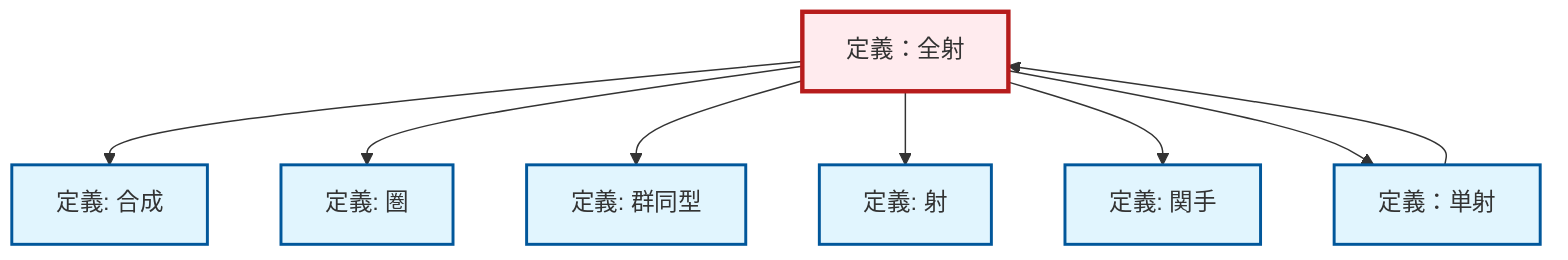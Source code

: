 graph TD
    classDef definition fill:#e1f5fe,stroke:#01579b,stroke-width:2px
    classDef theorem fill:#f3e5f5,stroke:#4a148c,stroke-width:2px
    classDef axiom fill:#fff3e0,stroke:#e65100,stroke-width:2px
    classDef example fill:#e8f5e9,stroke:#1b5e20,stroke-width:2px
    classDef current fill:#ffebee,stroke:#b71c1c,stroke-width:3px
    def-morphism["定義: 射"]:::definition
    def-composition["定義: 合成"]:::definition
    def-epimorphism["定義：全射"]:::definition
    def-isomorphism["定義: 群同型"]:::definition
    def-monomorphism["定義：単射"]:::definition
    def-functor["定義: 関手"]:::definition
    def-category["定義: 圏"]:::definition
    def-epimorphism --> def-composition
    def-epimorphism --> def-category
    def-epimorphism --> def-isomorphism
    def-epimorphism --> def-morphism
    def-monomorphism --> def-epimorphism
    def-epimorphism --> def-functor
    def-epimorphism --> def-monomorphism
    class def-epimorphism current